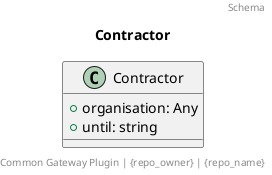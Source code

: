 @startuml
title: Contractor
footer: Common Gateway Plugin | {repo_owner} | {repo_name} 
header: Schema

class Contractor {
  + organisation: Any
  + until: string
}
@enduml
